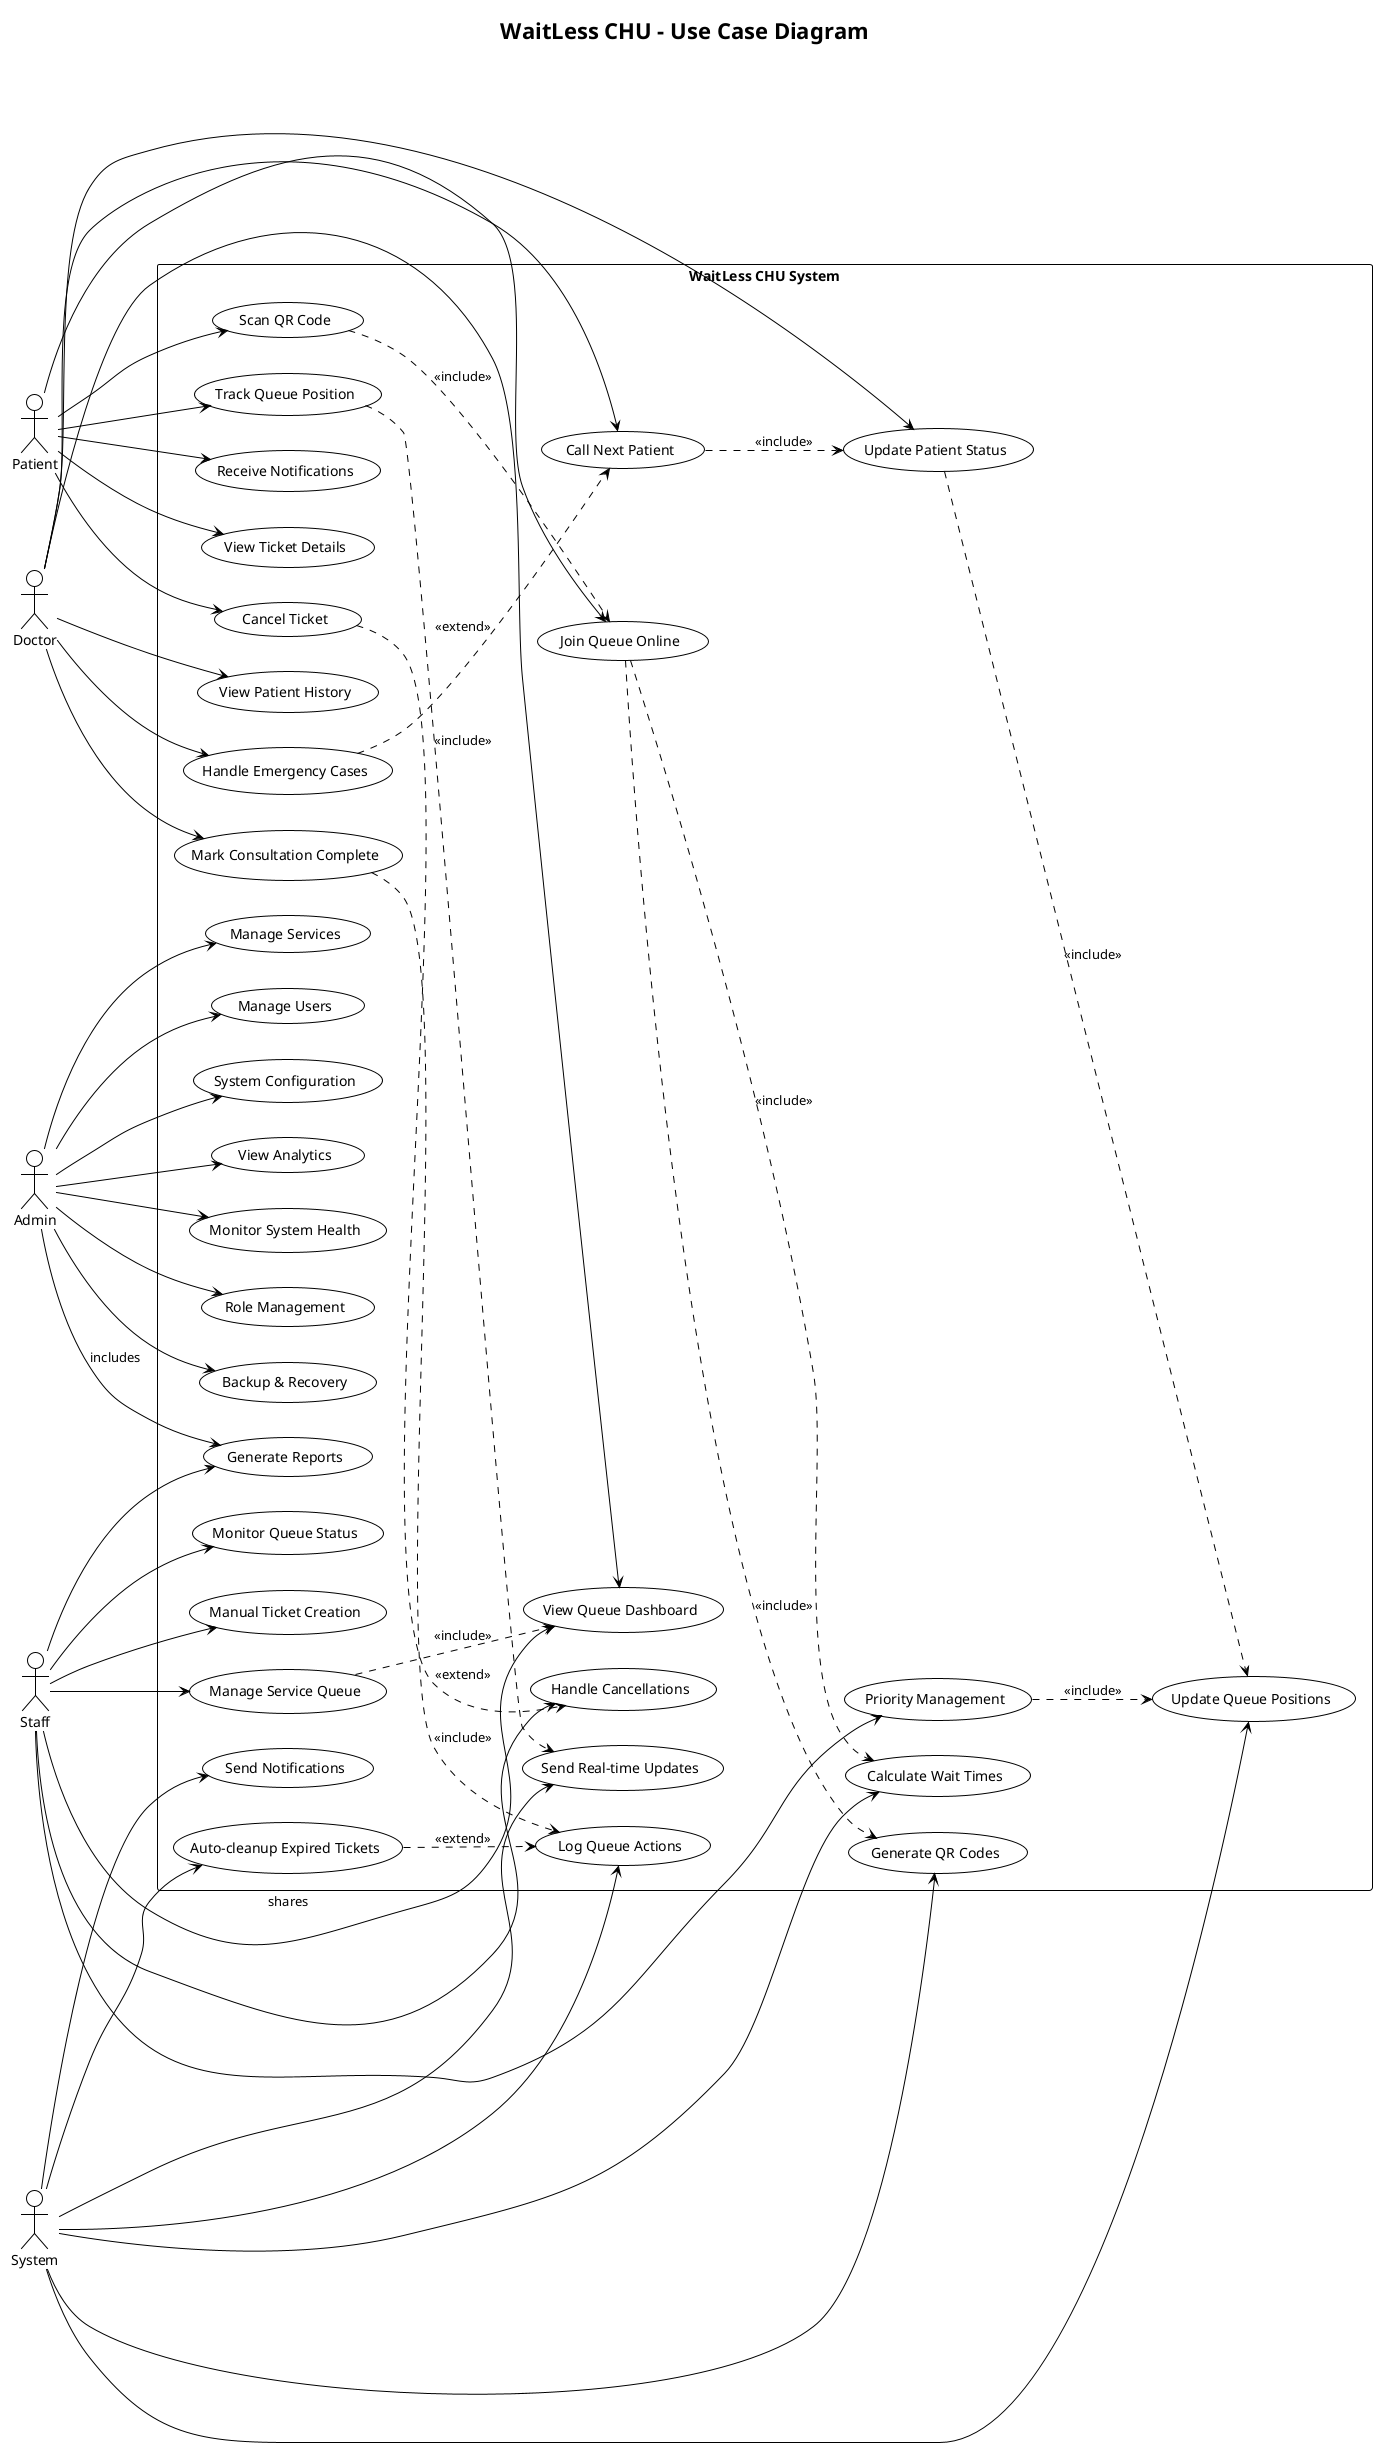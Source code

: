 @startuml WaitLess_CHU_UseCases

!theme plain
title WaitLess CHU - Use Case Diagram

left to right direction

actor Patient as P
actor Doctor as D
actor Staff as S
actor Admin as A
actor System as SYS

rectangle "WaitLess CHU System" {
    
    ' Patient Use Cases
    usecase "Scan QR Code" as UC1
    usecase "Join Queue Online" as UC2
    usecase "Track Queue Position" as UC3
    usecase "Receive Notifications" as UC4
    usecase "View Ticket Details" as UC5
    usecase "Cancel Ticket" as UC6
    
    ' Doctor Use Cases
    usecase "View Queue Dashboard" as UC7
    usecase "Call Next Patient" as UC8
    usecase "Update Patient Status" as UC9
    usecase "Mark Consultation Complete" as UC10
    usecase "View Patient History" as UC11
    usecase "Handle Emergency Cases" as UC12
    
    ' Staff Use Cases
    usecase "Manage Service Queue" as UC13
    usecase "Generate Reports" as UC14
    usecase "Handle Cancellations" as UC15
    usecase "Priority Management" as UC16
    usecase "Monitor Queue Status" as UC17
    usecase "Manual Ticket Creation" as UC18
    
    ' Admin Use Cases
    usecase "Manage Services" as UC19
    usecase "Manage Users" as UC20
    usecase "System Configuration" as UC21
    usecase "View Analytics" as UC22
    usecase "Monitor System Health" as UC23
    usecase "Role Management" as UC24
    usecase "Backup & Recovery" as UC25
    
    ' System Use Cases
    usecase "Calculate Wait Times" as UC26
    usecase "Send Real-time Updates" as UC27
    usecase "Generate QR Codes" as UC28
    usecase "Log Queue Actions" as UC29
    usecase "Auto-cleanup Expired Tickets" as UC30
    usecase "Send Notifications" as UC31
    usecase "Update Queue Positions" as UC32
}

' Patient Relationships
P --> UC1
P --> UC2
P --> UC3
P --> UC4
P --> UC5
P --> UC6

' Doctor Relationships
D --> UC7
D --> UC8
D --> UC9
D --> UC10
D --> UC11
D --> UC12

' Staff Relationships
S --> UC13
S --> UC14
S --> UC15
S --> UC16
S --> UC17
S --> UC18
S --> UC7 : shares

' Admin Relationships
A --> UC19
A --> UC20
A --> UC21
A --> UC22
A --> UC23
A --> UC24
A --> UC25
A --> UC14 : includes

' System Relationships
SYS --> UC26
SYS --> UC27
SYS --> UC28
SYS --> UC29
SYS --> UC30
SYS --> UC31
SYS --> UC32

' Include Relationships
UC1 ..> UC2 : <<include>>
UC2 ..> UC28 : <<include>>
UC2 ..> UC26 : <<include>>
UC3 ..> UC27 : <<include>>
UC8 ..> UC9 : <<include>>
UC9 ..> UC32 : <<include>>
UC10 ..> UC29 : <<include>>
UC13 ..> UC7 : <<include>>
UC16 ..> UC32 : <<include>>

' Extend Relationships
UC12 ..> UC8 : <<extend>>
UC6 ..> UC15 : <<extend>>
UC30 ..> UC29 : <<extend>>

@enduml
